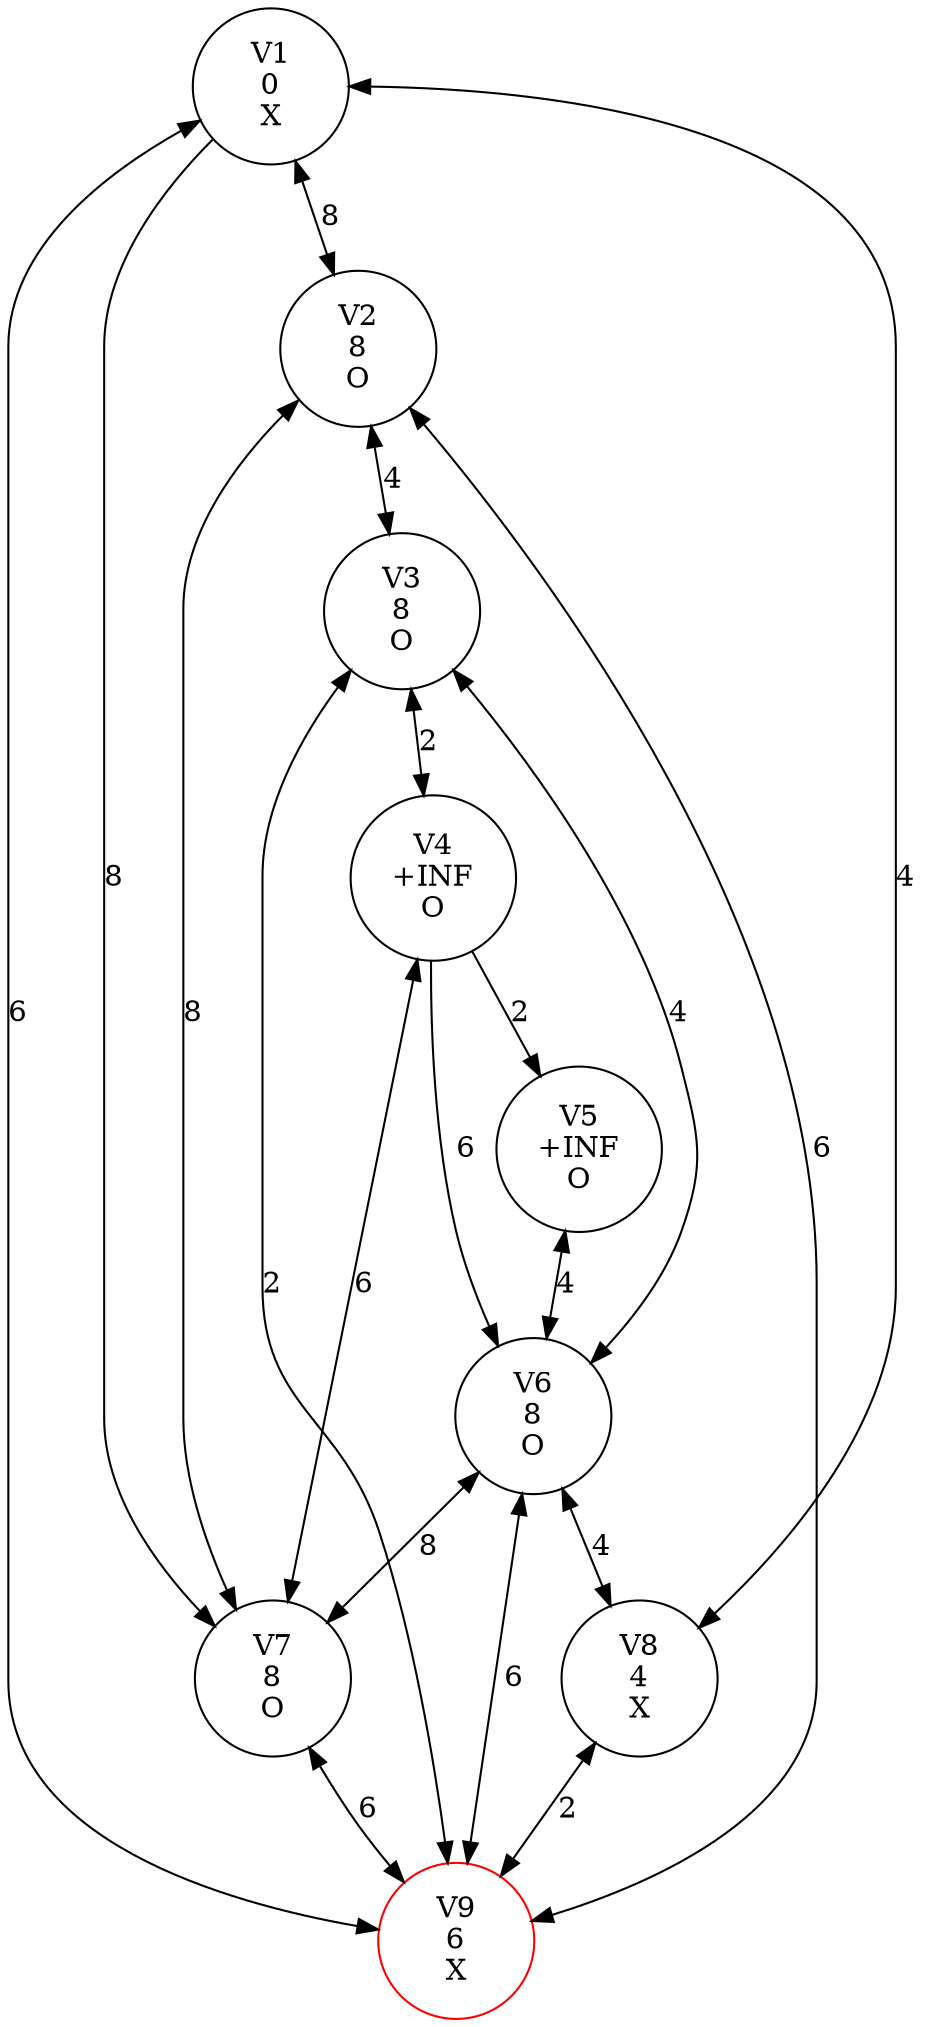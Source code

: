 digraph Iter3 {
v1[shape=circle,label="V1\n0\nX"];
v2[shape=circle,label="V2\n8\nO"];
v3[shape=circle,label="V3\n8\nO"];
v4[shape=circle,label="V4\n+INF\nO"];
v5[shape=circle,label="V5\n+INF\nO"];
v6[shape=circle,label="V6\n8\nO"];
v7[shape=circle,label="V7\n8\nO"];
v8[shape=circle,label="V8\n4\nX"];
v9[shape=circle,label="V9\n6\nX", color=Red];
v1 -> v2 [label="8", dir=both]
v1 -> v7 [label="8"]
v1 -> v8 [label="4", dir=both]
v1 -> v9 [label="6", dir=both]
v2 -> v3 [label="4", dir=both]
v2 -> v7 [label="8", dir=both]
v2 -> v9 [label="6", dir=both]
v3 -> v4 [label="2", dir=both]
v3 -> v6 [label="4", dir=both]
v3 -> v9 [label="2", dir=both]
v4 -> v5 [label="2"]
v4 -> v6 [label="6"]
v4 -> v7 [label="6", dir=both]
v5 -> v6 [label="4", dir=both]
v6 -> v7 [label="8", dir=both]
v6 -> v8 [label="4", dir=both]
v6 -> v9 [label="6", dir=both]
v7 -> v9 [label="6", dir=both]
v8 -> v9 [label="2", dir=both]
}